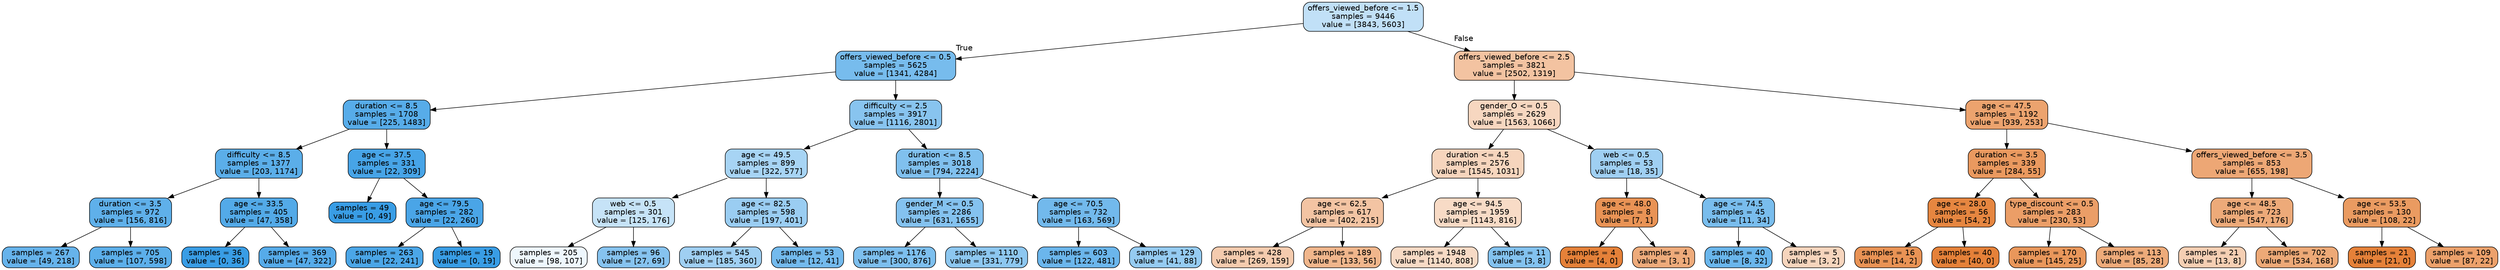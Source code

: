 digraph Tree {
node [shape=box, style="filled, rounded", color="black", fontname=helvetica] ;
edge [fontname=helvetica] ;
0 [label="offers_viewed_before <= 1.5\nsamples = 9446\nvalue = [3843, 5603]", fillcolor="#c1e0f7"] ;
1 [label="offers_viewed_before <= 0.5\nsamples = 5625\nvalue = [1341, 4284]", fillcolor="#77bced"] ;
0 -> 1 [labeldistance=2.5, labelangle=45, headlabel="True"] ;
2 [label="duration <= 8.5\nsamples = 1708\nvalue = [225, 1483]", fillcolor="#57ace9"] ;
1 -> 2 ;
3 [label="difficulty <= 8.5\nsamples = 1377\nvalue = [203, 1174]", fillcolor="#5baee9"] ;
2 -> 3 ;
4 [label="duration <= 3.5\nsamples = 972\nvalue = [156, 816]", fillcolor="#5fb0ea"] ;
3 -> 4 ;
5 [label="samples = 267\nvalue = [49, 218]", fillcolor="#66b3eb"] ;
4 -> 5 ;
6 [label="samples = 705\nvalue = [107, 598]", fillcolor="#5cafea"] ;
4 -> 6 ;
7 [label="age <= 33.5\nsamples = 405\nvalue = [47, 358]", fillcolor="#53aae8"] ;
3 -> 7 ;
8 [label="samples = 36\nvalue = [0, 36]", fillcolor="#399de5"] ;
7 -> 8 ;
9 [label="samples = 369\nvalue = [47, 322]", fillcolor="#56abe9"] ;
7 -> 9 ;
10 [label="age <= 37.5\nsamples = 331\nvalue = [22, 309]", fillcolor="#47a4e7"] ;
2 -> 10 ;
11 [label="samples = 49\nvalue = [0, 49]", fillcolor="#399de5"] ;
10 -> 11 ;
12 [label="age <= 79.5\nsamples = 282\nvalue = [22, 260]", fillcolor="#4aa5e7"] ;
10 -> 12 ;
13 [label="samples = 263\nvalue = [22, 241]", fillcolor="#4ba6e7"] ;
12 -> 13 ;
14 [label="samples = 19\nvalue = [0, 19]", fillcolor="#399de5"] ;
12 -> 14 ;
15 [label="difficulty <= 2.5\nsamples = 3917\nvalue = [1116, 2801]", fillcolor="#88c4ef"] ;
1 -> 15 ;
16 [label="age <= 49.5\nsamples = 899\nvalue = [322, 577]", fillcolor="#a7d4f4"] ;
15 -> 16 ;
17 [label="web <= 0.5\nsamples = 301\nvalue = [125, 176]", fillcolor="#c6e3f7"] ;
16 -> 17 ;
18 [label="samples = 205\nvalue = [98, 107]", fillcolor="#eef7fd"] ;
17 -> 18 ;
19 [label="samples = 96\nvalue = [27, 69]", fillcolor="#86c3ef"] ;
17 -> 19 ;
20 [label="age <= 82.5\nsamples = 598\nvalue = [197, 401]", fillcolor="#9acdf2"] ;
16 -> 20 ;
21 [label="samples = 545\nvalue = [185, 360]", fillcolor="#9fcff2"] ;
20 -> 21 ;
22 [label="samples = 53\nvalue = [12, 41]", fillcolor="#73baed"] ;
20 -> 22 ;
23 [label="duration <= 8.5\nsamples = 3018\nvalue = [794, 2224]", fillcolor="#80c0ee"] ;
15 -> 23 ;
24 [label="gender_M <= 0.5\nsamples = 2286\nvalue = [631, 1655]", fillcolor="#84c2ef"] ;
23 -> 24 ;
25 [label="samples = 1176\nvalue = [300, 876]", fillcolor="#7dbfee"] ;
24 -> 25 ;
26 [label="samples = 1110\nvalue = [331, 779]", fillcolor="#8dc7f0"] ;
24 -> 26 ;
27 [label="age <= 70.5\nsamples = 732\nvalue = [163, 569]", fillcolor="#72b9ec"] ;
23 -> 27 ;
28 [label="samples = 603\nvalue = [122, 481]", fillcolor="#6bb6ec"] ;
27 -> 28 ;
29 [label="samples = 129\nvalue = [41, 88]", fillcolor="#95cbf1"] ;
27 -> 29 ;
30 [label="offers_viewed_before <= 2.5\nsamples = 3821\nvalue = [2502, 1319]", fillcolor="#f3c3a1"] ;
0 -> 30 [labeldistance=2.5, labelangle=-45, headlabel="False"] ;
31 [label="gender_O <= 0.5\nsamples = 2629\nvalue = [1563, 1066]", fillcolor="#f7d7c0"] ;
30 -> 31 ;
32 [label="duration <= 4.5\nsamples = 2576\nvalue = [1545, 1031]", fillcolor="#f6d5bd"] ;
31 -> 32 ;
33 [label="age <= 62.5\nsamples = 617\nvalue = [402, 215]", fillcolor="#f3c4a3"] ;
32 -> 33 ;
34 [label="samples = 428\nvalue = [269, 159]", fillcolor="#f4cbae"] ;
33 -> 34 ;
35 [label="samples = 189\nvalue = [133, 56]", fillcolor="#f0b68c"] ;
33 -> 35 ;
36 [label="age <= 94.5\nsamples = 1959\nvalue = [1143, 816]", fillcolor="#f8dbc6"] ;
32 -> 36 ;
37 [label="samples = 1948\nvalue = [1140, 808]", fillcolor="#f7dac5"] ;
36 -> 37 ;
38 [label="samples = 11\nvalue = [3, 8]", fillcolor="#83c2ef"] ;
36 -> 38 ;
39 [label="web <= 0.5\nsamples = 53\nvalue = [18, 35]", fillcolor="#9fcff2"] ;
31 -> 39 ;
40 [label="age <= 48.0\nsamples = 8\nvalue = [7, 1]", fillcolor="#e99355"] ;
39 -> 40 ;
41 [label="samples = 4\nvalue = [4, 0]", fillcolor="#e58139"] ;
40 -> 41 ;
42 [label="samples = 4\nvalue = [3, 1]", fillcolor="#eeab7b"] ;
40 -> 42 ;
43 [label="age <= 74.5\nsamples = 45\nvalue = [11, 34]", fillcolor="#79bded"] ;
39 -> 43 ;
44 [label="samples = 40\nvalue = [8, 32]", fillcolor="#6ab6ec"] ;
43 -> 44 ;
45 [label="samples = 5\nvalue = [3, 2]", fillcolor="#f6d5bd"] ;
43 -> 45 ;
46 [label="age <= 47.5\nsamples = 1192\nvalue = [939, 253]", fillcolor="#eca36e"] ;
30 -> 46 ;
47 [label="duration <= 3.5\nsamples = 339\nvalue = [284, 55]", fillcolor="#ea995f"] ;
46 -> 47 ;
48 [label="age <= 28.0\nsamples = 56\nvalue = [54, 2]", fillcolor="#e68640"] ;
47 -> 48 ;
49 [label="samples = 16\nvalue = [14, 2]", fillcolor="#e99355"] ;
48 -> 49 ;
50 [label="samples = 40\nvalue = [40, 0]", fillcolor="#e58139"] ;
48 -> 50 ;
51 [label="type_discount <= 0.5\nsamples = 283\nvalue = [230, 53]", fillcolor="#eb9e67"] ;
47 -> 51 ;
52 [label="samples = 170\nvalue = [145, 25]", fillcolor="#e9975b"] ;
51 -> 52 ;
53 [label="samples = 113\nvalue = [85, 28]", fillcolor="#eeab7a"] ;
51 -> 53 ;
54 [label="offers_viewed_before <= 3.5\nsamples = 853\nvalue = [655, 198]", fillcolor="#eda775"] ;
46 -> 54 ;
55 [label="age <= 48.5\nsamples = 723\nvalue = [547, 176]", fillcolor="#edaa79"] ;
54 -> 55 ;
56 [label="samples = 21\nvalue = [13, 8]", fillcolor="#f5cfb3"] ;
55 -> 56 ;
57 [label="samples = 702\nvalue = [534, 168]", fillcolor="#eda977"] ;
55 -> 57 ;
58 [label="age <= 53.5\nsamples = 130\nvalue = [108, 22]", fillcolor="#ea9b61"] ;
54 -> 58 ;
59 [label="samples = 21\nvalue = [21, 0]", fillcolor="#e58139"] ;
58 -> 59 ;
60 [label="samples = 109\nvalue = [87, 22]", fillcolor="#eca16b"] ;
58 -> 60 ;
}